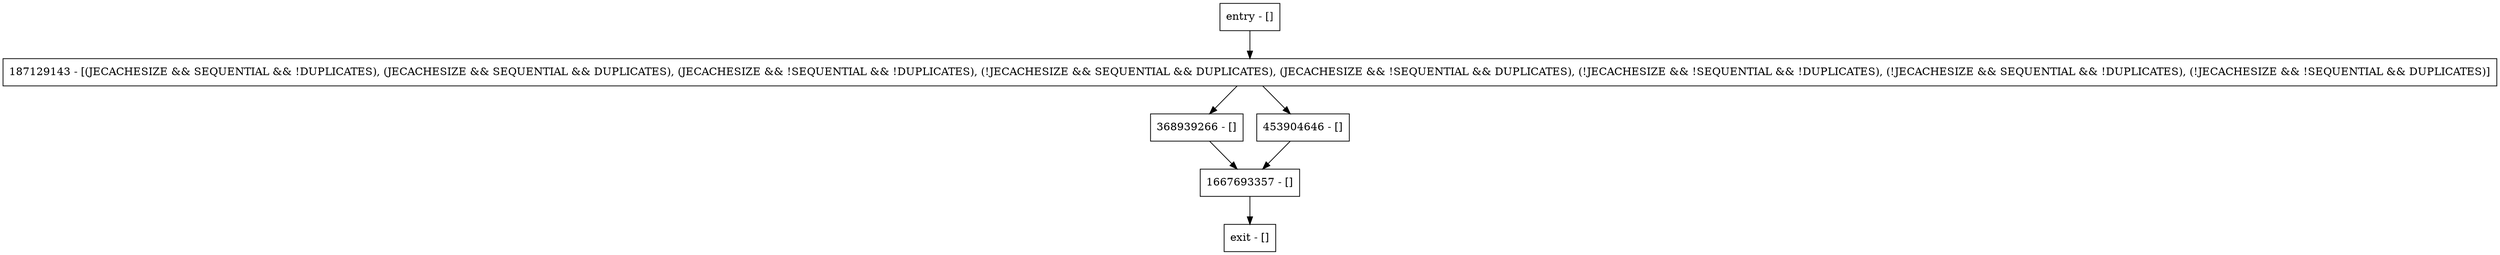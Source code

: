 digraph setAbortExpiration {
node [shape=record];
entry [label="entry - []"];
exit [label="exit - []"];
187129143 [label="187129143 - [(JECACHESIZE && SEQUENTIAL && !DUPLICATES), (JECACHESIZE && SEQUENTIAL && DUPLICATES), (JECACHESIZE && !SEQUENTIAL && !DUPLICATES), (!JECACHESIZE && SEQUENTIAL && DUPLICATES), (JECACHESIZE && !SEQUENTIAL && DUPLICATES), (!JECACHESIZE && !SEQUENTIAL && !DUPLICATES), (!JECACHESIZE && SEQUENTIAL && !DUPLICATES), (!JECACHESIZE && !SEQUENTIAL && DUPLICATES)]"];
368939266 [label="368939266 - []"];
453904646 [label="453904646 - []"];
1667693357 [label="1667693357 - []"];
entry;
exit;
entry -> 187129143;
187129143 -> 368939266;
187129143 -> 453904646;
368939266 -> 1667693357;
453904646 -> 1667693357;
1667693357 -> exit;
}
